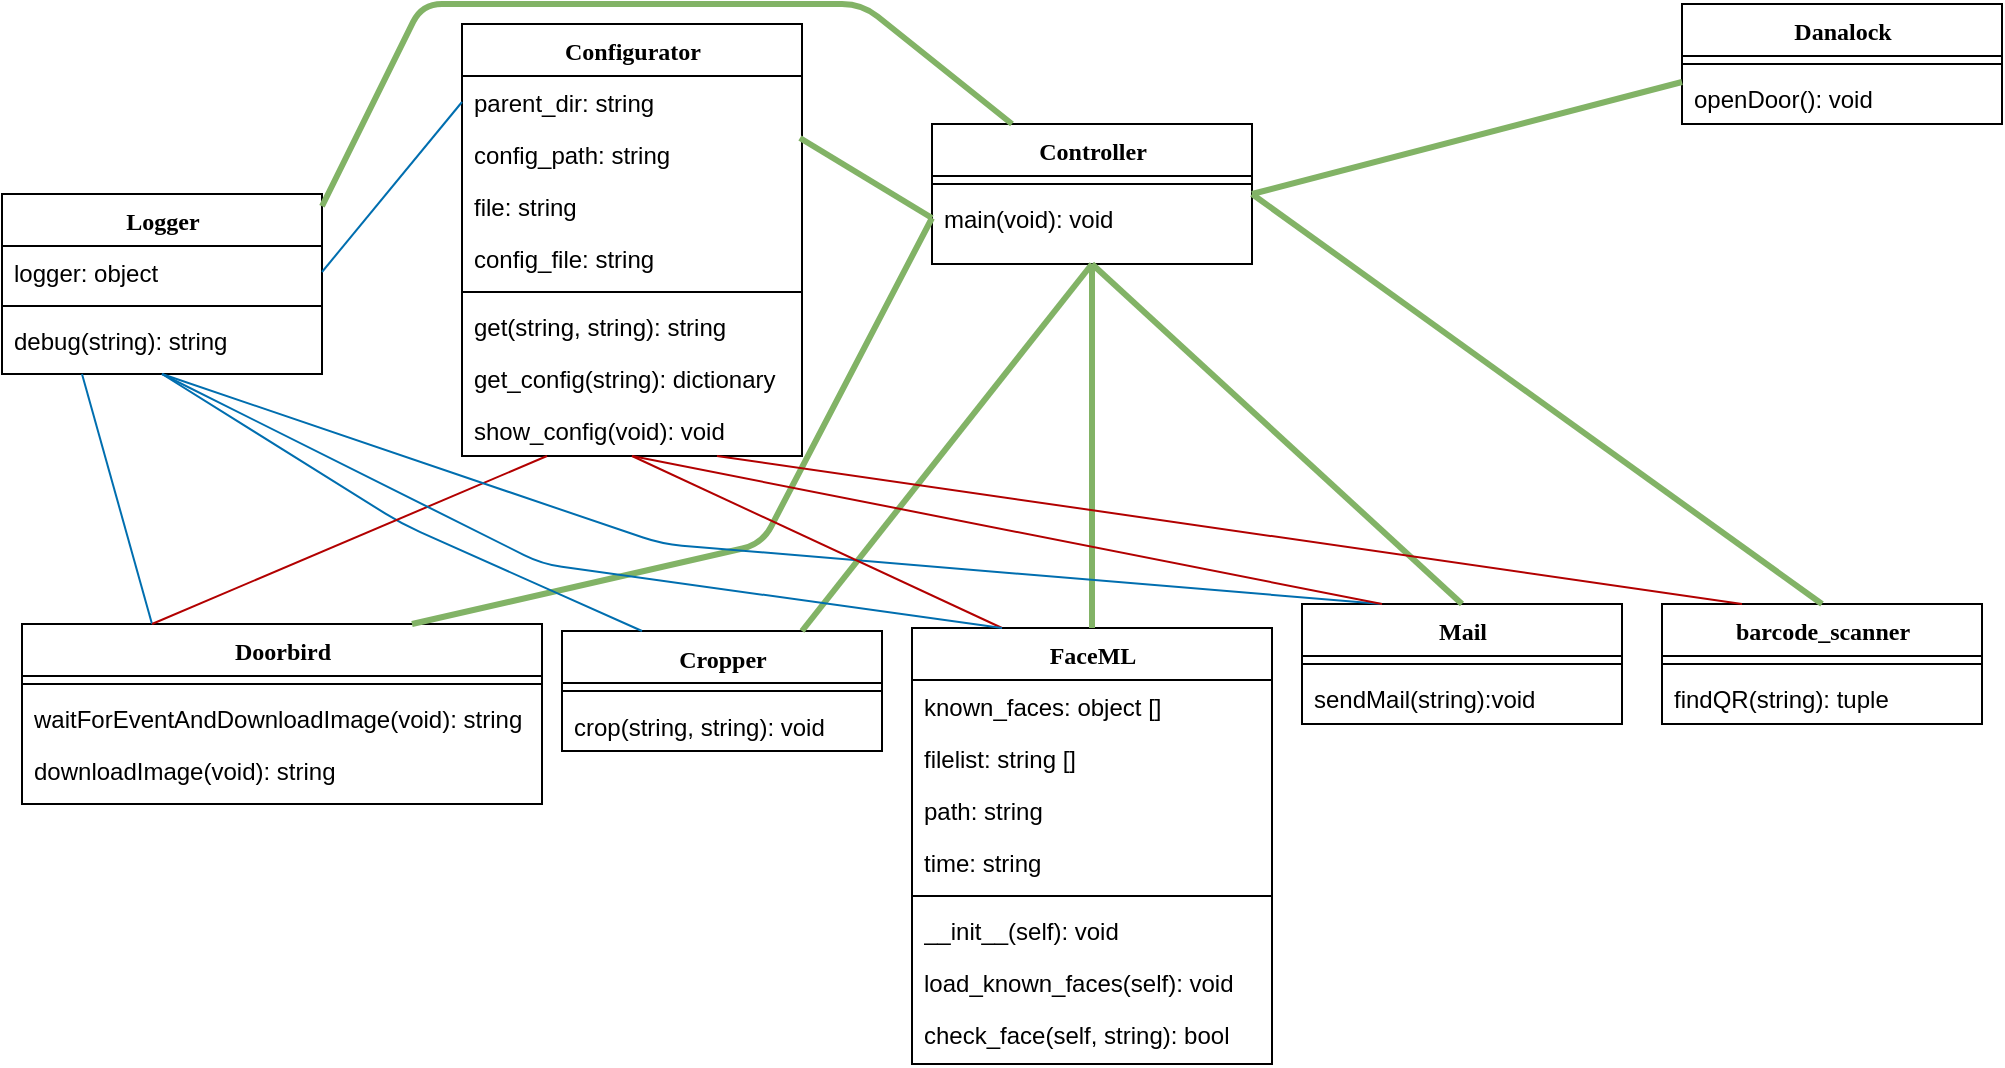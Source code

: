 <mxfile version="12.3.2" type="device" pages="1"><diagram name="Page-1" id="9f46799a-70d6-7492-0946-bef42562c5a5"><mxGraphModel dx="1422" dy="745" grid="1" gridSize="10" guides="1" tooltips="1" connect="1" arrows="1" fold="1" page="1" pageScale="1" pageWidth="1100" pageHeight="850" background="#ffffff" math="0" shadow="0"><root><mxCell id="0"/><mxCell id="1" parent="0"/><mxCell id="78961159f06e98e8-17" value="Logger" style="swimlane;html=1;fontStyle=1;align=center;verticalAlign=top;childLayout=stackLayout;horizontal=1;startSize=26;horizontalStack=0;resizeParent=1;resizeLast=0;collapsible=1;marginBottom=0;swimlaneFillColor=#ffffff;rounded=0;shadow=0;comic=0;labelBackgroundColor=none;strokeWidth=1;fillColor=none;fontFamily=Verdana;fontSize=12" parent="1" vertex="1"><mxGeometry x="20" y="205" width="160" height="90" as="geometry"/></mxCell><mxCell id="78961159f06e98e8-21" value="logger: object" style="text;html=1;strokeColor=none;fillColor=none;align=left;verticalAlign=top;spacingLeft=4;spacingRight=4;whiteSpace=wrap;overflow=hidden;rotatable=0;points=[[0,0.5],[1,0.5]];portConstraint=eastwest;" parent="78961159f06e98e8-17" vertex="1"><mxGeometry y="26" width="160" height="26" as="geometry"/></mxCell><mxCell id="78961159f06e98e8-19" value="" style="line;html=1;strokeWidth=1;fillColor=none;align=left;verticalAlign=middle;spacingTop=-1;spacingLeft=3;spacingRight=3;rotatable=0;labelPosition=right;points=[];portConstraint=eastwest;" parent="78961159f06e98e8-17" vertex="1"><mxGeometry y="52" width="160" height="8" as="geometry"/></mxCell><mxCell id="78961159f06e98e8-27" value="debug(string): string" style="text;html=1;strokeColor=none;fillColor=none;align=left;verticalAlign=top;spacingLeft=4;spacingRight=4;whiteSpace=wrap;overflow=hidden;rotatable=0;points=[[0,0.5],[1,0.5]];portConstraint=eastwest;" parent="78961159f06e98e8-17" vertex="1"><mxGeometry y="60" width="160" height="26" as="geometry"/></mxCell><mxCell id="78961159f06e98e8-30" value="Controller" style="swimlane;html=1;fontStyle=1;align=center;verticalAlign=top;childLayout=stackLayout;horizontal=1;startSize=26;horizontalStack=0;resizeParent=1;resizeLast=0;collapsible=1;marginBottom=0;swimlaneFillColor=#ffffff;rounded=0;shadow=0;comic=0;labelBackgroundColor=none;strokeWidth=1;fillColor=none;fontFamily=Verdana;fontSize=12" parent="1" vertex="1"><mxGeometry x="485" y="170" width="160" height="70" as="geometry"/></mxCell><mxCell id="78961159f06e98e8-38" value="" style="line;html=1;strokeWidth=1;fillColor=none;align=left;verticalAlign=middle;spacingTop=-1;spacingLeft=3;spacingRight=3;rotatable=0;labelPosition=right;points=[];portConstraint=eastwest;" parent="78961159f06e98e8-30" vertex="1"><mxGeometry y="26" width="160" height="8" as="geometry"/></mxCell><mxCell id="78961159f06e98e8-39" value="main(void): void" style="text;html=1;strokeColor=none;fillColor=none;align=left;verticalAlign=top;spacingLeft=4;spacingRight=4;whiteSpace=wrap;overflow=hidden;rotatable=0;points=[[0,0.5],[1,0.5]];portConstraint=eastwest;" parent="78961159f06e98e8-30" vertex="1"><mxGeometry y="34" width="160" height="26" as="geometry"/></mxCell><mxCell id="78961159f06e98e8-43" value="Configurator" style="swimlane;html=1;fontStyle=1;align=center;verticalAlign=top;childLayout=stackLayout;horizontal=1;startSize=26;horizontalStack=0;resizeParent=1;resizeLast=0;collapsible=1;marginBottom=0;swimlaneFillColor=#ffffff;rounded=0;shadow=0;comic=0;labelBackgroundColor=none;strokeWidth=1;fillColor=none;fontFamily=Verdana;fontSize=12" parent="1" vertex="1"><mxGeometry x="250" y="120" width="170" height="216" as="geometry"/></mxCell><mxCell id="78961159f06e98e8-44" value="parent_dir: string" style="text;html=1;strokeColor=none;fillColor=none;align=left;verticalAlign=top;spacingLeft=4;spacingRight=4;whiteSpace=wrap;overflow=hidden;rotatable=0;points=[[0,0.5],[1,0.5]];portConstraint=eastwest;" parent="78961159f06e98e8-43" vertex="1"><mxGeometry y="26" width="170" height="26" as="geometry"/></mxCell><mxCell id="78961159f06e98e8-45" value="config_path: string" style="text;html=1;strokeColor=none;fillColor=none;align=left;verticalAlign=top;spacingLeft=4;spacingRight=4;whiteSpace=wrap;overflow=hidden;rotatable=0;points=[[0,0.5],[1,0.5]];portConstraint=eastwest;" parent="78961159f06e98e8-43" vertex="1"><mxGeometry y="52" width="170" height="26" as="geometry"/></mxCell><mxCell id="78961159f06e98e8-49" value="file: string" style="text;html=1;strokeColor=none;fillColor=none;align=left;verticalAlign=top;spacingLeft=4;spacingRight=4;whiteSpace=wrap;overflow=hidden;rotatable=0;points=[[0,0.5],[1,0.5]];portConstraint=eastwest;" parent="78961159f06e98e8-43" vertex="1"><mxGeometry y="78" width="170" height="26" as="geometry"/></mxCell><mxCell id="78961159f06e98e8-50" value="config_file: string" style="text;html=1;strokeColor=none;fillColor=none;align=left;verticalAlign=top;spacingLeft=4;spacingRight=4;whiteSpace=wrap;overflow=hidden;rotatable=0;points=[[0,0.5],[1,0.5]];portConstraint=eastwest;" parent="78961159f06e98e8-43" vertex="1"><mxGeometry y="104" width="170" height="26" as="geometry"/></mxCell><mxCell id="78961159f06e98e8-51" value="" style="line;html=1;strokeWidth=1;fillColor=none;align=left;verticalAlign=middle;spacingTop=-1;spacingLeft=3;spacingRight=3;rotatable=0;labelPosition=right;points=[];portConstraint=eastwest;" parent="78961159f06e98e8-43" vertex="1"><mxGeometry y="130" width="170" height="8" as="geometry"/></mxCell><mxCell id="H99cASsbOz2Q3q3zwD32-48" value="get(string, string): string" style="text;html=1;strokeColor=none;fillColor=none;align=left;verticalAlign=top;spacingLeft=4;spacingRight=4;whiteSpace=wrap;overflow=hidden;rotatable=0;points=[[0,0.5],[1,0.5]];portConstraint=eastwest;" vertex="1" parent="78961159f06e98e8-43"><mxGeometry y="138" width="170" height="26" as="geometry"/></mxCell><mxCell id="78961159f06e98e8-52" value="get_config(string): dictionary" style="text;html=1;strokeColor=none;fillColor=none;align=left;verticalAlign=top;spacingLeft=4;spacingRight=4;whiteSpace=wrap;overflow=hidden;rotatable=0;points=[[0,0.5],[1,0.5]];portConstraint=eastwest;" parent="78961159f06e98e8-43" vertex="1"><mxGeometry y="164" width="170" height="26" as="geometry"/></mxCell><mxCell id="78961159f06e98e8-53" value="show_config(void): void" style="text;html=1;strokeColor=none;fillColor=none;align=left;verticalAlign=top;spacingLeft=4;spacingRight=4;whiteSpace=wrap;overflow=hidden;rotatable=0;points=[[0,0.5],[1,0.5]];portConstraint=eastwest;" parent="78961159f06e98e8-43" vertex="1"><mxGeometry y="190" width="170" height="26" as="geometry"/></mxCell><mxCell id="78961159f06e98e8-56" value="Cropper" style="swimlane;html=1;fontStyle=1;align=center;verticalAlign=top;childLayout=stackLayout;horizontal=1;startSize=26;horizontalStack=0;resizeParent=1;resizeLast=0;collapsible=1;marginBottom=0;swimlaneFillColor=#ffffff;rounded=0;shadow=0;comic=0;labelBackgroundColor=none;strokeWidth=1;fillColor=none;fontFamily=Verdana;fontSize=12" parent="1" vertex="1"><mxGeometry x="300" y="423.5" width="160" height="60" as="geometry"/></mxCell><mxCell id="78961159f06e98e8-64" value="" style="line;html=1;strokeWidth=1;fillColor=none;align=left;verticalAlign=middle;spacingTop=-1;spacingLeft=3;spacingRight=3;rotatable=0;labelPosition=right;points=[];portConstraint=eastwest;" parent="78961159f06e98e8-56" vertex="1"><mxGeometry y="26" width="160" height="8" as="geometry"/></mxCell><mxCell id="78961159f06e98e8-65" value="crop(string, string): void&amp;nbsp;" style="text;html=1;strokeColor=none;fillColor=none;align=left;verticalAlign=top;spacingLeft=4;spacingRight=4;whiteSpace=wrap;overflow=hidden;rotatable=0;points=[[0,0.5],[1,0.5]];portConstraint=eastwest;" parent="78961159f06e98e8-56" vertex="1"><mxGeometry y="34" width="160" height="26" as="geometry"/></mxCell><mxCell id="78961159f06e98e8-69" value="FaceML" style="swimlane;html=1;fontStyle=1;align=center;verticalAlign=top;childLayout=stackLayout;horizontal=1;startSize=26;horizontalStack=0;resizeParent=1;resizeLast=0;collapsible=1;marginBottom=0;swimlaneFillColor=#ffffff;rounded=0;shadow=0;comic=0;labelBackgroundColor=none;strokeWidth=1;fillColor=none;fontFamily=Verdana;fontSize=12" parent="1" vertex="1"><mxGeometry x="475" y="422" width="180" height="218" as="geometry"/></mxCell><mxCell id="78961159f06e98e8-70" value="known_faces: object []" style="text;html=1;strokeColor=none;fillColor=none;align=left;verticalAlign=top;spacingLeft=4;spacingRight=4;whiteSpace=wrap;overflow=hidden;rotatable=0;points=[[0,0.5],[1,0.5]];portConstraint=eastwest;" parent="78961159f06e98e8-69" vertex="1"><mxGeometry y="26" width="180" height="26" as="geometry"/></mxCell><mxCell id="78961159f06e98e8-71" value="filelist: string []" style="text;html=1;strokeColor=none;fillColor=none;align=left;verticalAlign=top;spacingLeft=4;spacingRight=4;whiteSpace=wrap;overflow=hidden;rotatable=0;points=[[0,0.5],[1,0.5]];portConstraint=eastwest;" parent="78961159f06e98e8-69" vertex="1"><mxGeometry y="52" width="180" height="26" as="geometry"/></mxCell><mxCell id="78961159f06e98e8-72" value="path: string" style="text;html=1;strokeColor=none;fillColor=none;align=left;verticalAlign=top;spacingLeft=4;spacingRight=4;whiteSpace=wrap;overflow=hidden;rotatable=0;points=[[0,0.5],[1,0.5]];portConstraint=eastwest;" parent="78961159f06e98e8-69" vertex="1"><mxGeometry y="78" width="180" height="26" as="geometry"/></mxCell><mxCell id="78961159f06e98e8-74" value="time: string" style="text;html=1;strokeColor=none;fillColor=none;align=left;verticalAlign=top;spacingLeft=4;spacingRight=4;whiteSpace=wrap;overflow=hidden;rotatable=0;points=[[0,0.5],[1,0.5]];portConstraint=eastwest;" parent="78961159f06e98e8-69" vertex="1"><mxGeometry y="104" width="180" height="26" as="geometry"/></mxCell><mxCell id="78961159f06e98e8-77" value="" style="line;html=1;strokeWidth=1;fillColor=none;align=left;verticalAlign=middle;spacingTop=-1;spacingLeft=3;spacingRight=3;rotatable=0;labelPosition=right;points=[];portConstraint=eastwest;" parent="78961159f06e98e8-69" vertex="1"><mxGeometry y="130" width="180" height="8" as="geometry"/></mxCell><mxCell id="78961159f06e98e8-78" value="__init__(self): void" style="text;html=1;strokeColor=none;fillColor=none;align=left;verticalAlign=top;spacingLeft=4;spacingRight=4;whiteSpace=wrap;overflow=hidden;rotatable=0;points=[[0,0.5],[1,0.5]];portConstraint=eastwest;" parent="78961159f06e98e8-69" vertex="1"><mxGeometry y="138" width="180" height="26" as="geometry"/></mxCell><mxCell id="78961159f06e98e8-79" value="load_known_faces(self): void" style="text;html=1;strokeColor=none;fillColor=none;align=left;verticalAlign=top;spacingLeft=4;spacingRight=4;whiteSpace=wrap;overflow=hidden;rotatable=0;points=[[0,0.5],[1,0.5]];portConstraint=eastwest;" parent="78961159f06e98e8-69" vertex="1"><mxGeometry y="164" width="180" height="26" as="geometry"/></mxCell><mxCell id="78961159f06e98e8-80" value="check_face(self, string): bool" style="text;html=1;strokeColor=none;fillColor=none;align=left;verticalAlign=top;spacingLeft=4;spacingRight=4;whiteSpace=wrap;overflow=hidden;rotatable=0;points=[[0,0.5],[1,0.5]];portConstraint=eastwest;" parent="78961159f06e98e8-69" vertex="1"><mxGeometry y="190" width="180" height="26" as="geometry"/></mxCell><mxCell id="78961159f06e98e8-82" value="Mail" style="swimlane;html=1;fontStyle=1;align=center;verticalAlign=top;childLayout=stackLayout;horizontal=1;startSize=26;horizontalStack=0;resizeParent=1;resizeLast=0;collapsible=1;marginBottom=0;swimlaneFillColor=#ffffff;rounded=0;shadow=0;comic=0;labelBackgroundColor=none;strokeWidth=1;fillColor=none;fontFamily=Verdana;fontSize=12" parent="1" vertex="1"><mxGeometry x="670" y="410" width="160" height="60" as="geometry"/></mxCell><mxCell id="78961159f06e98e8-90" value="" style="line;html=1;strokeWidth=1;fillColor=none;align=left;verticalAlign=middle;spacingTop=-1;spacingLeft=3;spacingRight=3;rotatable=0;labelPosition=right;points=[];portConstraint=eastwest;" parent="78961159f06e98e8-82" vertex="1"><mxGeometry y="26" width="160" height="8" as="geometry"/></mxCell><mxCell id="78961159f06e98e8-91" value="sendMail(string):void" style="text;html=1;strokeColor=none;fillColor=none;align=left;verticalAlign=top;spacingLeft=4;spacingRight=4;whiteSpace=wrap;overflow=hidden;rotatable=0;points=[[0,0.5],[1,0.5]];portConstraint=eastwest;" parent="78961159f06e98e8-82" vertex="1"><mxGeometry y="34" width="160" height="26" as="geometry"/></mxCell><mxCell id="78961159f06e98e8-95" value="Doorbird" style="swimlane;html=1;fontStyle=1;align=center;verticalAlign=top;childLayout=stackLayout;horizontal=1;startSize=26;horizontalStack=0;resizeParent=1;resizeLast=0;collapsible=1;marginBottom=0;swimlaneFillColor=#ffffff;rounded=0;shadow=0;comic=0;labelBackgroundColor=none;strokeWidth=1;fillColor=none;fontFamily=Verdana;fontSize=12" parent="1" vertex="1"><mxGeometry x="30" y="420" width="260" height="90" as="geometry"/></mxCell><mxCell id="78961159f06e98e8-103" value="" style="line;html=1;strokeWidth=1;fillColor=none;align=left;verticalAlign=middle;spacingTop=-1;spacingLeft=3;spacingRight=3;rotatable=0;labelPosition=right;points=[];portConstraint=eastwest;" parent="78961159f06e98e8-95" vertex="1"><mxGeometry y="26" width="260" height="8" as="geometry"/></mxCell><mxCell id="H99cASsbOz2Q3q3zwD32-57" value="waitForEventAndDownloadImage(void): string" style="text;html=1;strokeColor=none;fillColor=none;align=left;verticalAlign=top;spacingLeft=4;spacingRight=4;whiteSpace=wrap;overflow=hidden;rotatable=0;points=[[0,0.5],[1,0.5]];portConstraint=eastwest;" vertex="1" parent="78961159f06e98e8-95"><mxGeometry y="34" width="260" height="26" as="geometry"/></mxCell><mxCell id="78961159f06e98e8-104" value="downloadImage(void): string" style="text;html=1;strokeColor=none;fillColor=none;align=left;verticalAlign=top;spacingLeft=4;spacingRight=4;whiteSpace=wrap;overflow=hidden;rotatable=0;points=[[0,0.5],[1,0.5]];portConstraint=eastwest;" parent="78961159f06e98e8-95" vertex="1"><mxGeometry y="60" width="260" height="26" as="geometry"/></mxCell><mxCell id="78961159f06e98e8-108" value="barcode_scanner" style="swimlane;html=1;fontStyle=1;align=center;verticalAlign=top;childLayout=stackLayout;horizontal=1;startSize=26;horizontalStack=0;resizeParent=1;resizeLast=0;collapsible=1;marginBottom=0;swimlaneFillColor=#ffffff;rounded=0;shadow=0;comic=0;labelBackgroundColor=none;strokeWidth=1;fillColor=none;fontFamily=Verdana;fontSize=12" parent="1" vertex="1"><mxGeometry x="850" y="410" width="160" height="60" as="geometry"/></mxCell><mxCell id="78961159f06e98e8-116" value="" style="line;html=1;strokeWidth=1;fillColor=none;align=left;verticalAlign=middle;spacingTop=-1;spacingLeft=3;spacingRight=3;rotatable=0;labelPosition=right;points=[];portConstraint=eastwest;" parent="78961159f06e98e8-108" vertex="1"><mxGeometry y="26" width="160" height="8" as="geometry"/></mxCell><mxCell id="78961159f06e98e8-117" value="findQR(string): tuple" style="text;html=1;strokeColor=none;fillColor=none;align=left;verticalAlign=top;spacingLeft=4;spacingRight=4;whiteSpace=wrap;overflow=hidden;rotatable=0;points=[[0,0.5],[1,0.5]];portConstraint=eastwest;" parent="78961159f06e98e8-108" vertex="1"><mxGeometry y="34" width="160" height="26" as="geometry"/></mxCell><mxCell id="H99cASsbOz2Q3q3zwD32-1" value="" style="endArrow=none;html=1;exitX=1;exitY=0.068;exitDx=0;exitDy=0;fillColor=#d5e8d4;strokeColor=#82b366;gradientColor=#97d077;strokeWidth=3;entryX=0.25;entryY=0;entryDx=0;entryDy=0;exitPerimeter=0;" edge="1" parent="1" source="78961159f06e98e8-17" target="78961159f06e98e8-30"><mxGeometry width="50" height="50" relative="1" as="geometry"><mxPoint x="290" y="425" as="sourcePoint"/><mxPoint x="467" y="108" as="targetPoint"/><Array as="points"><mxPoint x="230" y="110"/><mxPoint x="450" y="110"/></Array></mxGeometry></mxCell><mxCell id="H99cASsbOz2Q3q3zwD32-2" value="" style="endArrow=none;html=1;exitX=0.994;exitY=0.192;exitDx=0;exitDy=0;exitPerimeter=0;fillColor=#d5e8d4;strokeColor=#82b366;gradientColor=#97d077;strokeWidth=3;entryX=0;entryY=0.5;entryDx=0;entryDy=0;" edge="1" parent="1" source="78961159f06e98e8-45" target="78961159f06e98e8-39"><mxGeometry width="50" height="50" relative="1" as="geometry"><mxPoint x="390" y="240" as="sourcePoint"/><mxPoint x="469" y="185" as="targetPoint"/></mxGeometry></mxCell><mxCell id="H99cASsbOz2Q3q3zwD32-4" value="Danalock" style="swimlane;html=1;fontStyle=1;align=center;verticalAlign=top;childLayout=stackLayout;horizontal=1;startSize=26;horizontalStack=0;resizeParent=1;resizeLast=0;collapsible=1;marginBottom=0;swimlaneFillColor=#ffffff;rounded=0;shadow=0;comic=0;labelBackgroundColor=none;strokeWidth=1;fillColor=none;fontFamily=Verdana;fontSize=12" vertex="1" parent="1"><mxGeometry x="860" y="110" width="160" height="60" as="geometry"/></mxCell><mxCell id="H99cASsbOz2Q3q3zwD32-7" value="" style="line;html=1;strokeWidth=1;fillColor=none;align=left;verticalAlign=middle;spacingTop=-1;spacingLeft=3;spacingRight=3;rotatable=0;labelPosition=right;points=[];portConstraint=eastwest;" vertex="1" parent="H99cASsbOz2Q3q3zwD32-4"><mxGeometry y="26" width="160" height="8" as="geometry"/></mxCell><mxCell id="H99cASsbOz2Q3q3zwD32-9" value="openDoor(): void" style="text;html=1;strokeColor=none;fillColor=none;align=left;verticalAlign=top;spacingLeft=4;spacingRight=4;whiteSpace=wrap;overflow=hidden;rotatable=0;points=[[0,0.5],[1,0.5]];portConstraint=eastwest;" vertex="1" parent="H99cASsbOz2Q3q3zwD32-4"><mxGeometry y="34" width="160" height="26" as="geometry"/></mxCell><mxCell id="H99cASsbOz2Q3q3zwD32-13" value="" style="endArrow=none;html=1;entryX=0;entryY=0.5;entryDx=0;entryDy=0;exitX=0.75;exitY=0;exitDx=0;exitDy=0;fillColor=#d5e8d4;strokeColor=#82b366;gradientColor=#97d077;strokeWidth=3;" edge="1" parent="1" source="78961159f06e98e8-95" target="78961159f06e98e8-39"><mxGeometry width="50" height="50" relative="1" as="geometry"><mxPoint x="320" y="80" as="sourcePoint"/><mxPoint x="470" y="262" as="targetPoint"/><Array as="points"><mxPoint x="400" y="380"/></Array></mxGeometry></mxCell><mxCell id="H99cASsbOz2Q3q3zwD32-14" value="" style="endArrow=none;html=1;exitX=0.5;exitY=1;exitDx=0;exitDy=0;entryX=0.5;entryY=0;entryDx=0;entryDy=0;fillColor=#d5e8d4;strokeColor=#82b366;gradientColor=#97d077;strokeWidth=3;" edge="1" parent="1" source="78961159f06e98e8-30" target="78961159f06e98e8-82"><mxGeometry width="50" height="50" relative="1" as="geometry"><mxPoint x="630" y="262" as="sourcePoint"/><mxPoint x="730" y="20" as="targetPoint"/></mxGeometry></mxCell><mxCell id="H99cASsbOz2Q3q3zwD32-15" value="" style="endArrow=none;html=1;entryX=0.5;entryY=0;entryDx=0;entryDy=0;exitX=1;exitY=0.5;exitDx=0;exitDy=0;fillColor=#d5e8d4;strokeColor=#82b366;gradientColor=#97d077;strokeWidth=3;" edge="1" parent="1" source="78961159f06e98e8-30" target="78961159f06e98e8-108"><mxGeometry width="50" height="50" relative="1" as="geometry"><mxPoint x="630" y="98" as="sourcePoint"/><mxPoint x="740" y="30" as="targetPoint"/></mxGeometry></mxCell><mxCell id="H99cASsbOz2Q3q3zwD32-16" value="" style="endArrow=none;html=1;entryX=1;entryY=0.5;entryDx=0;entryDy=0;exitX=0;exitY=0.5;exitDx=0;exitDy=0;fillColor=#d5e8d4;strokeColor=#82b366;gradientColor=#97d077;strokeWidth=3;" edge="1" parent="1" target="78961159f06e98e8-30"><mxGeometry width="50" height="50" relative="1" as="geometry"><mxPoint x="860" y="149.0" as="sourcePoint"/><mxPoint x="630" y="72" as="targetPoint"/></mxGeometry></mxCell><mxCell id="H99cASsbOz2Q3q3zwD32-17" value="" style="endArrow=none;html=1;entryX=0.5;entryY=1;entryDx=0;entryDy=0;exitX=0.75;exitY=0;exitDx=0;exitDy=0;fillColor=#d5e8d4;strokeColor=#82b366;gradientColor=#97d077;strokeWidth=3;" edge="1" parent="1" source="78961159f06e98e8-56" target="78961159f06e98e8-30"><mxGeometry width="50" height="50" relative="1" as="geometry"><mxPoint x="400" y="380" as="sourcePoint"/><mxPoint x="450" y="330" as="targetPoint"/></mxGeometry></mxCell><mxCell id="H99cASsbOz2Q3q3zwD32-18" value="" style="endArrow=none;html=1;exitX=0.5;exitY=0;exitDx=0;exitDy=0;fillColor=#d5e8d4;strokeColor=#82b366;gradientColor=#97d077;strokeWidth=3;entryX=0.5;entryY=1;entryDx=0;entryDy=0;" edge="1" parent="1" source="78961159f06e98e8-69" target="78961159f06e98e8-30"><mxGeometry width="50" height="50" relative="1" as="geometry"><mxPoint x="410" y="390" as="sourcePoint"/><mxPoint x="570" y="310" as="targetPoint"/></mxGeometry></mxCell><mxCell id="H99cASsbOz2Q3q3zwD32-26" value="" style="endArrow=none;html=1;entryX=1;entryY=0.5;entryDx=0;entryDy=0;exitX=0;exitY=0.5;exitDx=0;exitDy=0;fillColor=#1ba1e2;strokeColor=#006EAF;" edge="1" parent="1" source="78961159f06e98e8-44" target="78961159f06e98e8-21"><mxGeometry width="50" height="50" relative="1" as="geometry"><mxPoint x="70" y="380" as="sourcePoint"/><mxPoint x="190" y="165" as="targetPoint"/></mxGeometry></mxCell><mxCell id="H99cASsbOz2Q3q3zwD32-36" value="" style="endArrow=none;html=1;entryX=0.25;entryY=1;entryDx=0;entryDy=0;exitX=0.25;exitY=0;exitDx=0;exitDy=0;fillColor=#1ba1e2;strokeColor=#006EAF;" edge="1" parent="1" source="78961159f06e98e8-95" target="78961159f06e98e8-17"><mxGeometry width="50" height="50" relative="1" as="geometry"><mxPoint x="70" y="350" as="sourcePoint"/><mxPoint x="120" y="300" as="targetPoint"/></mxGeometry></mxCell><mxCell id="H99cASsbOz2Q3q3zwD32-37" value="" style="endArrow=none;html=1;entryX=0.5;entryY=1;entryDx=0;entryDy=0;exitX=0.25;exitY=0;exitDx=0;exitDy=0;fillColor=#1ba1e2;strokeColor=#006EAF;" edge="1" parent="1" source="78961159f06e98e8-56" target="78961159f06e98e8-17"><mxGeometry width="50" height="50" relative="1" as="geometry"><mxPoint x="250" y="390" as="sourcePoint"/><mxPoint x="300" y="340" as="targetPoint"/><Array as="points"><mxPoint x="220" y="370"/></Array></mxGeometry></mxCell><mxCell id="H99cASsbOz2Q3q3zwD32-38" value="" style="endArrow=none;html=1;entryX=0.25;entryY=1;entryDx=0;entryDy=0;exitX=0.25;exitY=0;exitDx=0;exitDy=0;fillColor=#e51400;strokeColor=#B20000;" edge="1" parent="1" source="78961159f06e98e8-95" target="78961159f06e98e8-43"><mxGeometry width="50" height="50" relative="1" as="geometry"><mxPoint x="80" y="360" as="sourcePoint"/><mxPoint x="130" y="310" as="targetPoint"/></mxGeometry></mxCell><mxCell id="H99cASsbOz2Q3q3zwD32-39" value="" style="endArrow=none;html=1;entryX=0.75;entryY=1;entryDx=0;entryDy=0;exitX=0.25;exitY=0;exitDx=0;exitDy=0;fillColor=#e51400;strokeColor=#B20000;" edge="1" parent="1" source="78961159f06e98e8-108" target="78961159f06e98e8-43"><mxGeometry width="50" height="50" relative="1" as="geometry"><mxPoint x="130" y="320" as="sourcePoint"/><mxPoint x="180" y="270" as="targetPoint"/></mxGeometry></mxCell><mxCell id="H99cASsbOz2Q3q3zwD32-40" value="" style="endArrow=none;html=1;entryX=0.5;entryY=1;entryDx=0;entryDy=0;exitX=0.25;exitY=0;exitDx=0;exitDy=0;fillColor=#1ba1e2;strokeColor=#006EAF;" edge="1" parent="1" source="78961159f06e98e8-82" target="78961159f06e98e8-17"><mxGeometry width="50" height="50" relative="1" as="geometry"><mxPoint x="30" y="377" as="sourcePoint"/><mxPoint x="80" y="327" as="targetPoint"/><Array as="points"><mxPoint x="350" y="380"/></Array></mxGeometry></mxCell><mxCell id="H99cASsbOz2Q3q3zwD32-41" value="" style="endArrow=none;html=1;entryX=0.5;entryY=1;entryDx=0;entryDy=0;exitX=0.25;exitY=0;exitDx=0;exitDy=0;fillColor=#e51400;strokeColor=#B20000;" edge="1" parent="1" source="78961159f06e98e8-69" target="78961159f06e98e8-43"><mxGeometry width="50" height="50" relative="1" as="geometry"><mxPoint x="180" y="380" as="sourcePoint"/><mxPoint x="230" y="330" as="targetPoint"/></mxGeometry></mxCell><mxCell id="H99cASsbOz2Q3q3zwD32-42" value="" style="endArrow=none;html=1;entryX=0.5;entryY=1;entryDx=0;entryDy=0;exitX=0.25;exitY=0;exitDx=0;exitDy=0;fillColor=#1ba1e2;strokeColor=#006EAF;" edge="1" parent="1" source="78961159f06e98e8-69" target="78961159f06e98e8-17"><mxGeometry width="50" height="50" relative="1" as="geometry"><mxPoint x="170" y="370" as="sourcePoint"/><mxPoint x="220" y="320" as="targetPoint"/><Array as="points"><mxPoint x="290" y="390"/></Array></mxGeometry></mxCell><mxCell id="H99cASsbOz2Q3q3zwD32-43" value="" style="endArrow=none;html=1;entryX=0.5;entryY=1;entryDx=0;entryDy=0;exitX=0.25;exitY=0;exitDx=0;exitDy=0;fillColor=#e51400;strokeColor=#B20000;" edge="1" parent="1" source="78961159f06e98e8-82" target="78961159f06e98e8-43"><mxGeometry width="50" height="50" relative="1" as="geometry"><mxPoint x="40" y="410" as="sourcePoint"/><mxPoint x="90" y="360" as="targetPoint"/></mxGeometry></mxCell></root></mxGraphModel></diagram></mxfile>